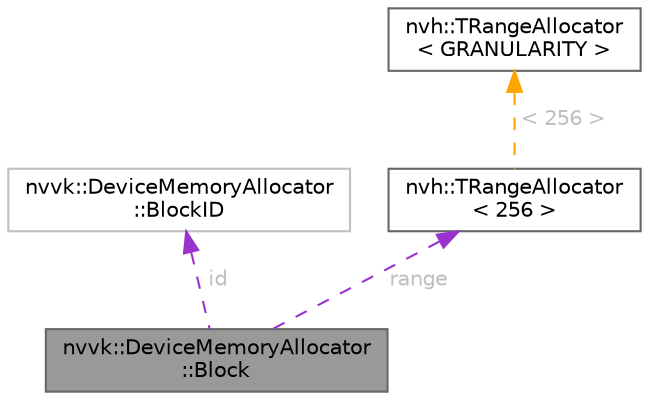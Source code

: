 digraph "nvvk::DeviceMemoryAllocator::Block"
{
 // LATEX_PDF_SIZE
  bgcolor="transparent";
  edge [fontname=Helvetica,fontsize=10,labelfontname=Helvetica,labelfontsize=10];
  node [fontname=Helvetica,fontsize=10,shape=box,height=0.2,width=0.4];
  Node1 [id="Node000001",label="nvvk::DeviceMemoryAllocator\l::Block",height=0.2,width=0.4,color="gray40", fillcolor="grey60", style="filled", fontcolor="black",tooltip=" "];
  Node2 -> Node1 [id="edge1_Node000001_Node000002",dir="back",color="darkorchid3",style="dashed",tooltip=" ",label=" id",fontcolor="grey" ];
  Node2 [id="Node000002",label="nvvk::DeviceMemoryAllocator\l::BlockID",height=0.2,width=0.4,color="grey75", fillcolor="white", style="filled",URL="$structnvvk_1_1_device_memory_allocator_1_1_block_i_d.html",tooltip=" "];
  Node3 -> Node1 [id="edge2_Node000001_Node000003",dir="back",color="darkorchid3",style="dashed",tooltip=" ",label=" range",fontcolor="grey" ];
  Node3 [id="Node000003",label="nvh::TRangeAllocator\l\< 256 \>",height=0.2,width=0.4,color="gray40", fillcolor="white", style="filled",URL="$classnvh_1_1_t_range_allocator.html",tooltip=" "];
  Node4 -> Node3 [id="edge3_Node000003_Node000004",dir="back",color="orange",style="dashed",tooltip=" ",label=" \< 256 \>",fontcolor="grey" ];
  Node4 [id="Node000004",label="nvh::TRangeAllocator\l\< GRANULARITY \>",height=0.2,width=0.4,color="gray40", fillcolor="white", style="filled",URL="$classnvh_1_1_t_range_allocator.html",tooltip=" "];
}
